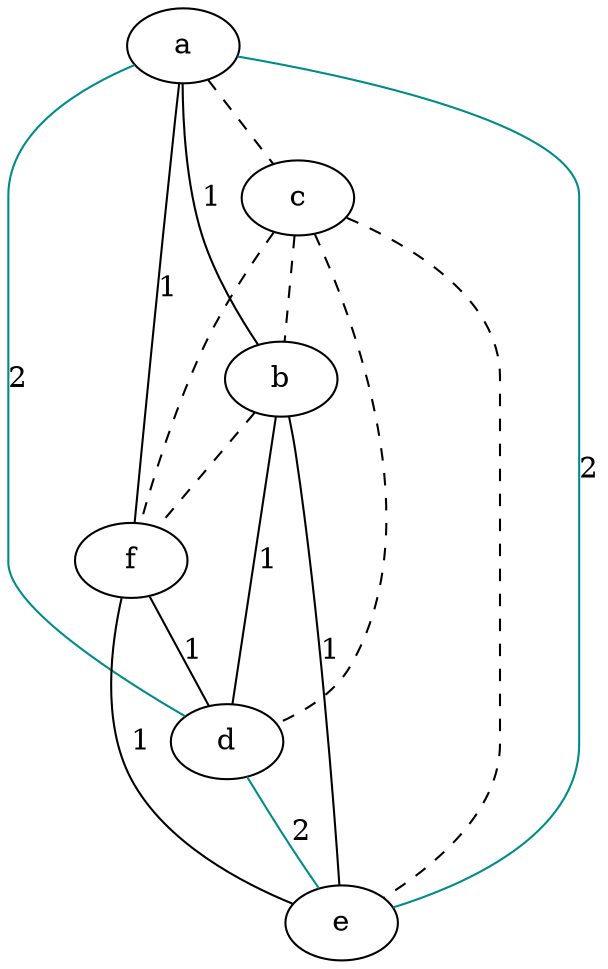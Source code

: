 strict graph "" {
a;
c;
b;
f;
d;
e;
a -- c  [color=black, style=dashed];
a -- b  [color=black, label=1, style=solid];
a -- f  [color=black, label=1, style=solid];
a -- d  [color=cyan4, label=2, style=solid];
a -- e  [color=cyan4, label=2, style=solid];
c -- b  [color=black, style=dashed];
c -- f  [color=black, style=dashed];
c -- d  [color=black, style=dashed];
c -- e  [color=black, style=dashed];
b -- f  [color=black, style=dashed];
b -- d  [color=black, label=1, style=solid];
b -- e  [color=black, label=1, style=solid];
f -- d  [color=black, label=1, style=solid];
f -- e  [color=black, label=1, style=solid];
d -- e  [color=cyan4, label=2, style=solid];
}
